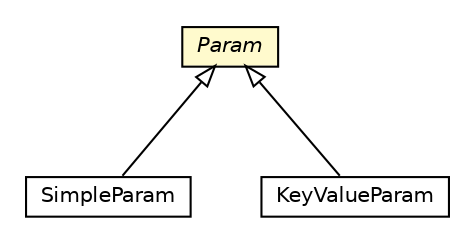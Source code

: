 #!/usr/local/bin/dot
#
# Class diagram 
# Generated by UMLGraph version R5_6-24-gf6e263 (http://www.umlgraph.org/)
#

digraph G {
	edge [fontname="Helvetica",fontsize=10,labelfontname="Helvetica",labelfontsize=10];
	node [fontname="Helvetica",fontsize=10,shape=plaintext];
	nodesep=0.25;
	ranksep=0.5;
	// io.reinert.requestor.core.header.Param
	c34414 [label=<<table title="io.reinert.requestor.core.header.Param" border="0" cellborder="1" cellspacing="0" cellpadding="2" port="p" bgcolor="lemonChiffon" href="./Param.html">
		<tr><td><table border="0" cellspacing="0" cellpadding="1">
<tr><td align="center" balign="center"><font face="Helvetica-Oblique"> Param </font></td></tr>
		</table></td></tr>
		</table>>, URL="./Param.html", fontname="Helvetica", fontcolor="black", fontsize=10.0];
	// io.reinert.requestor.core.header.Param.SimpleParam
	c34415 [label=<<table title="io.reinert.requestor.core.header.Param.SimpleParam" border="0" cellborder="1" cellspacing="0" cellpadding="2" port="p" href="./Param.SimpleParam.html">
		<tr><td><table border="0" cellspacing="0" cellpadding="1">
<tr><td align="center" balign="center"> SimpleParam </td></tr>
		</table></td></tr>
		</table>>, URL="./Param.SimpleParam.html", fontname="Helvetica", fontcolor="black", fontsize=10.0];
	// io.reinert.requestor.core.header.Param.KeyValueParam
	c34416 [label=<<table title="io.reinert.requestor.core.header.Param.KeyValueParam" border="0" cellborder="1" cellspacing="0" cellpadding="2" port="p" href="./Param.KeyValueParam.html">
		<tr><td><table border="0" cellspacing="0" cellpadding="1">
<tr><td align="center" balign="center"> KeyValueParam </td></tr>
		</table></td></tr>
		</table>>, URL="./Param.KeyValueParam.html", fontname="Helvetica", fontcolor="black", fontsize=10.0];
	//io.reinert.requestor.core.header.Param.SimpleParam extends io.reinert.requestor.core.header.Param
	c34414:p -> c34415:p [dir=back,arrowtail=empty];
	//io.reinert.requestor.core.header.Param.KeyValueParam extends io.reinert.requestor.core.header.Param
	c34414:p -> c34416:p [dir=back,arrowtail=empty];
}

